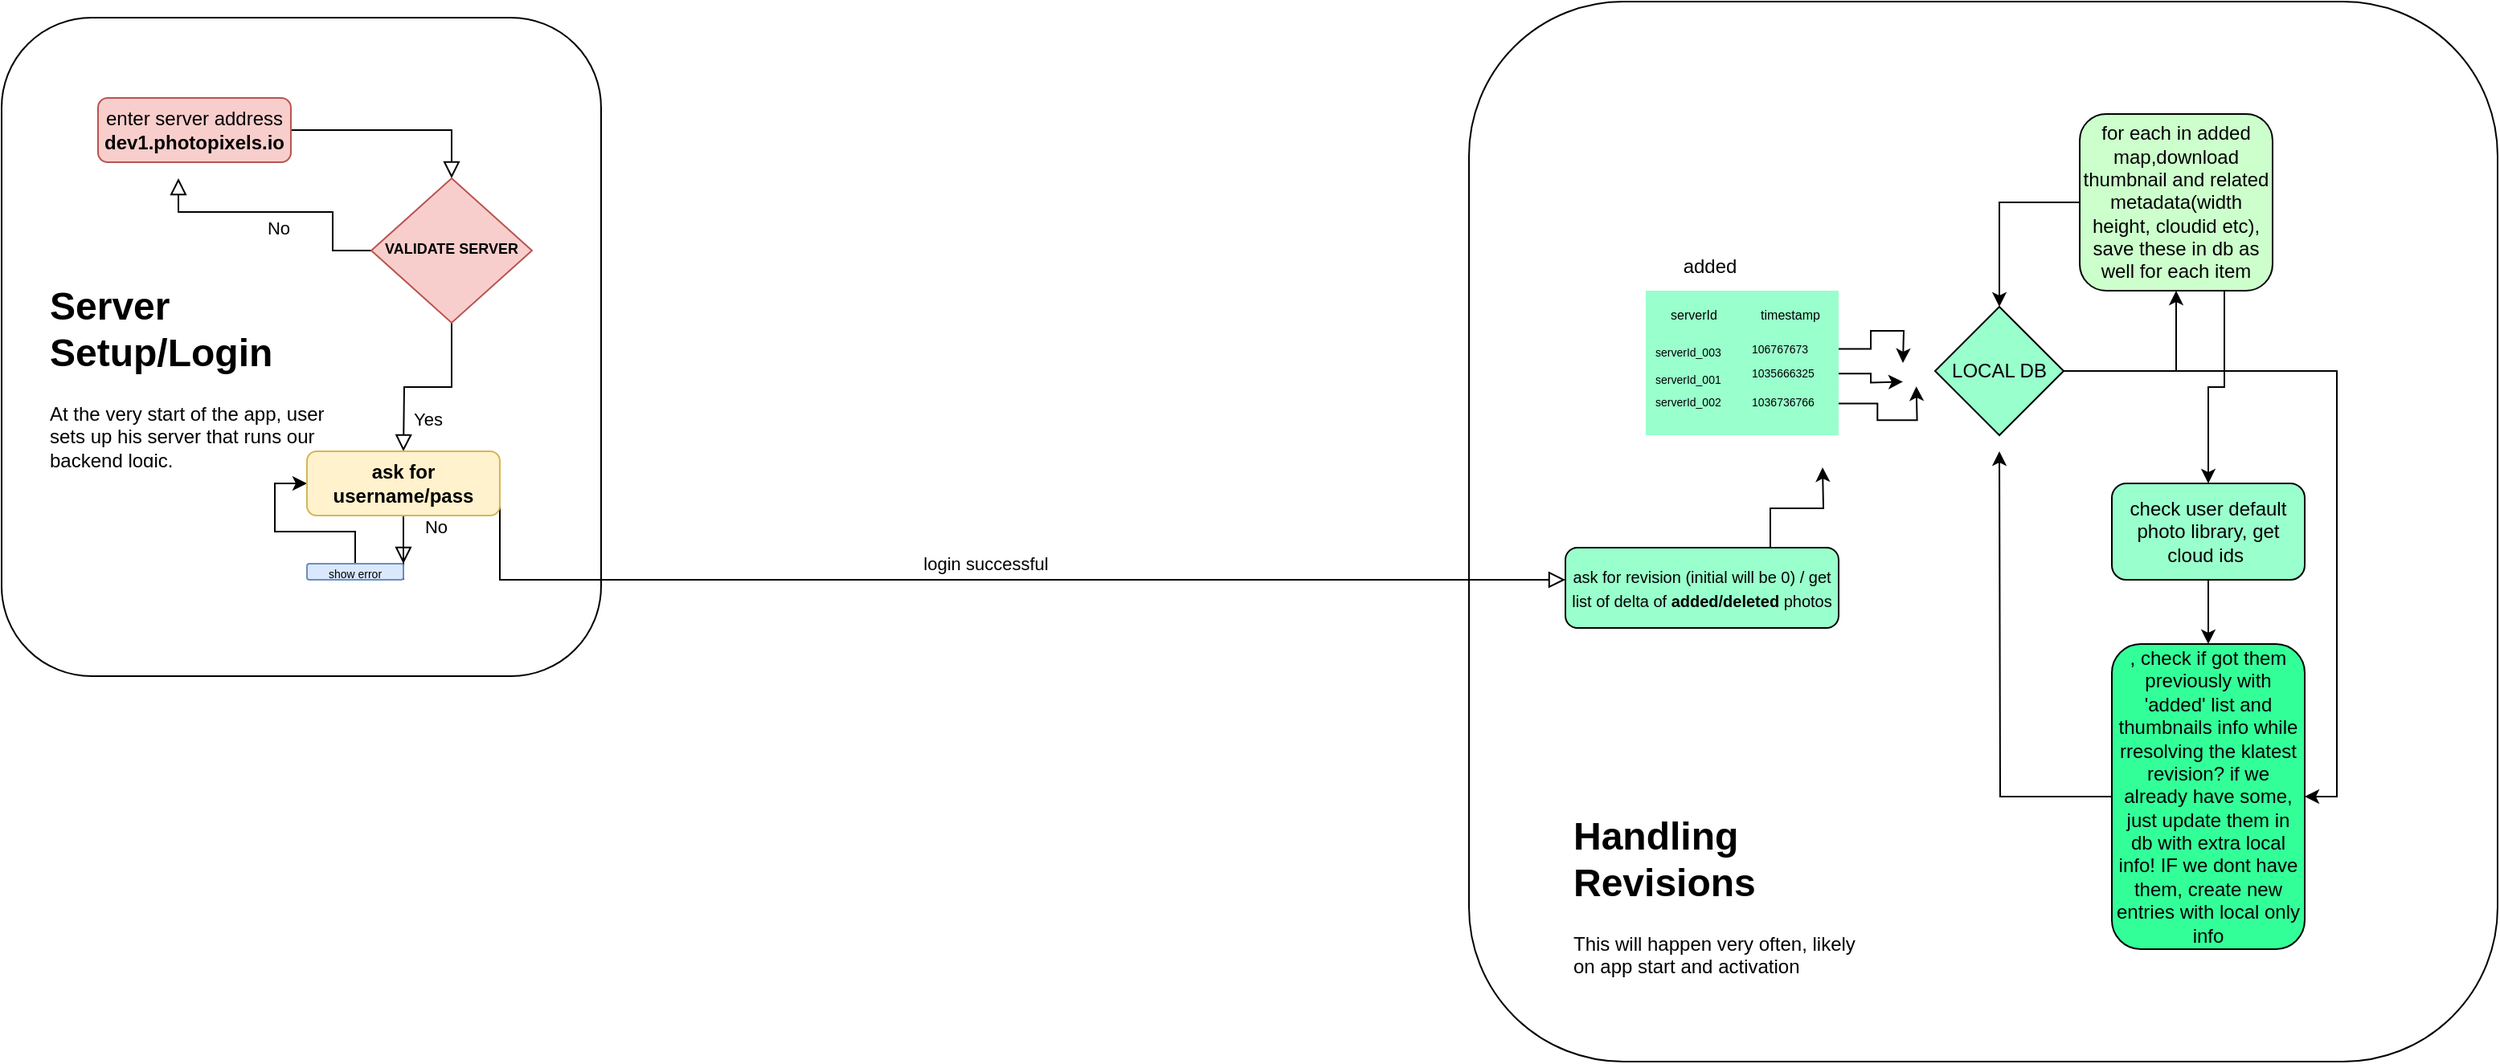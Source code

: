 <mxfile version="22.0.8" type="github">
  <diagram id="C5RBs43oDa-KdzZeNtuy" name="Page-1">
    <mxGraphModel dx="3212" dy="1318" grid="1" gridSize="10" guides="1" tooltips="1" connect="1" arrows="1" fold="1" page="1" pageScale="1" pageWidth="827" pageHeight="1169" math="0" shadow="0">
      <root>
        <mxCell id="WIyWlLk6GJQsqaUBKTNV-0" />
        <mxCell id="WIyWlLk6GJQsqaUBKTNV-1" parent="WIyWlLk6GJQsqaUBKTNV-0" />
        <mxCell id="DgIrEv0hFCFQkbHtoArC-39" value="" style="rounded=1;whiteSpace=wrap;html=1;" vertex="1" parent="WIyWlLk6GJQsqaUBKTNV-1">
          <mxGeometry x="-813" y="160" width="373" height="410" as="geometry" />
        </mxCell>
        <mxCell id="DgIrEv0hFCFQkbHtoArC-37" value="" style="rounded=1;whiteSpace=wrap;html=1;" vertex="1" parent="WIyWlLk6GJQsqaUBKTNV-1">
          <mxGeometry x="100" y="150" width="640" height="660" as="geometry" />
        </mxCell>
        <mxCell id="WIyWlLk6GJQsqaUBKTNV-2" value="" style="rounded=0;html=1;jettySize=auto;orthogonalLoop=1;fontSize=11;endArrow=block;endFill=0;endSize=8;strokeWidth=1;shadow=0;labelBackgroundColor=none;edgeStyle=orthogonalEdgeStyle;" parent="WIyWlLk6GJQsqaUBKTNV-1" source="WIyWlLk6GJQsqaUBKTNV-3" target="WIyWlLk6GJQsqaUBKTNV-6" edge="1">
          <mxGeometry relative="1" as="geometry" />
        </mxCell>
        <mxCell id="WIyWlLk6GJQsqaUBKTNV-3" value="enter server address&lt;br&gt;&lt;b&gt;dev1.photopixels.io&lt;/b&gt;" style="rounded=1;whiteSpace=wrap;html=1;fontSize=12;glass=0;strokeWidth=1;shadow=0;fillColor=#f8cecc;strokeColor=#b85450;" parent="WIyWlLk6GJQsqaUBKTNV-1" vertex="1">
          <mxGeometry x="-753" y="210" width="120" height="40" as="geometry" />
        </mxCell>
        <mxCell id="WIyWlLk6GJQsqaUBKTNV-4" value="Yes" style="rounded=0;html=1;jettySize=auto;orthogonalLoop=1;fontSize=11;endArrow=block;endFill=0;endSize=8;strokeWidth=1;shadow=0;labelBackgroundColor=none;edgeStyle=orthogonalEdgeStyle;" parent="WIyWlLk6GJQsqaUBKTNV-1" source="WIyWlLk6GJQsqaUBKTNV-6" edge="1">
          <mxGeometry y="20" relative="1" as="geometry">
            <mxPoint as="offset" />
            <mxPoint x="-563" y="430" as="targetPoint" />
          </mxGeometry>
        </mxCell>
        <mxCell id="WIyWlLk6GJQsqaUBKTNV-5" value="No" style="edgeStyle=orthogonalEdgeStyle;rounded=0;html=1;jettySize=auto;orthogonalLoop=1;fontSize=11;endArrow=block;endFill=0;endSize=8;strokeWidth=1;shadow=0;labelBackgroundColor=none;" parent="WIyWlLk6GJQsqaUBKTNV-1" source="WIyWlLk6GJQsqaUBKTNV-6" edge="1">
          <mxGeometry y="10" relative="1" as="geometry">
            <mxPoint as="offset" />
            <mxPoint x="-703" y="260" as="targetPoint" />
            <Array as="points">
              <mxPoint x="-607" y="305" />
              <mxPoint x="-607" y="281" />
            </Array>
          </mxGeometry>
        </mxCell>
        <mxCell id="WIyWlLk6GJQsqaUBKTNV-6" value="&lt;font size=&quot;1&quot; style=&quot;&quot;&gt;&lt;b style=&quot;font-size: 9px;&quot;&gt;VALIDATE SERVER&lt;/b&gt;&lt;/font&gt;" style="rhombus;whiteSpace=wrap;html=1;shadow=0;fontFamily=Helvetica;fontSize=12;align=center;strokeWidth=1;spacing=6;spacingTop=-4;fillColor=#f8cecc;strokeColor=#b85450;" parent="WIyWlLk6GJQsqaUBKTNV-1" vertex="1">
          <mxGeometry x="-583" y="260" width="100" height="90" as="geometry" />
        </mxCell>
        <mxCell id="WIyWlLk6GJQsqaUBKTNV-8" value="No" style="rounded=0;html=1;jettySize=auto;orthogonalLoop=1;fontSize=11;endArrow=block;endFill=0;endSize=8;strokeWidth=1;shadow=0;labelBackgroundColor=none;edgeStyle=orthogonalEdgeStyle;" parent="WIyWlLk6GJQsqaUBKTNV-1" target="WIyWlLk6GJQsqaUBKTNV-11" edge="1">
          <mxGeometry x="0.333" y="20" relative="1" as="geometry">
            <mxPoint as="offset" />
            <mxPoint x="-563" y="510" as="sourcePoint" />
            <Array as="points">
              <mxPoint x="-563" y="470" />
              <mxPoint x="-563" y="470" />
            </Array>
          </mxGeometry>
        </mxCell>
        <mxCell id="WIyWlLk6GJQsqaUBKTNV-9" value="login successful" style="edgeStyle=orthogonalEdgeStyle;rounded=0;html=1;jettySize=auto;orthogonalLoop=1;fontSize=11;endArrow=block;endFill=0;endSize=8;strokeWidth=1;shadow=0;labelBackgroundColor=none;exitX=1;exitY=0.5;exitDx=0;exitDy=0;" parent="WIyWlLk6GJQsqaUBKTNV-1" source="DgIrEv0hFCFQkbHtoArC-0" target="WIyWlLk6GJQsqaUBKTNV-12" edge="1">
          <mxGeometry y="10" relative="1" as="geometry">
            <mxPoint as="offset" />
            <mxPoint x="240" y="480" as="sourcePoint" />
            <Array as="points">
              <mxPoint x="250" y="510" />
              <mxPoint x="340" y="510" />
            </Array>
          </mxGeometry>
        </mxCell>
        <mxCell id="DgIrEv0hFCFQkbHtoArC-1" style="edgeStyle=orthogonalEdgeStyle;rounded=0;orthogonalLoop=1;jettySize=auto;html=1;entryX=0;entryY=0.5;entryDx=0;entryDy=0;" edge="1" parent="WIyWlLk6GJQsqaUBKTNV-1" source="WIyWlLk6GJQsqaUBKTNV-11" target="DgIrEv0hFCFQkbHtoArC-0">
          <mxGeometry relative="1" as="geometry" />
        </mxCell>
        <mxCell id="WIyWlLk6GJQsqaUBKTNV-11" value="&lt;font style=&quot;font-size: 7px;&quot;&gt;show error&lt;/font&gt;" style="rounded=1;whiteSpace=wrap;html=1;fontSize=12;glass=0;strokeWidth=1;shadow=0;fillColor=#dae8fc;strokeColor=#6c8ebf;" parent="WIyWlLk6GJQsqaUBKTNV-1" vertex="1">
          <mxGeometry x="-623" y="500" width="60" height="10" as="geometry" />
        </mxCell>
        <mxCell id="WIyWlLk6GJQsqaUBKTNV-12" value="&lt;font style=&quot;font-size: 10px;&quot;&gt;ask for revision (initial will be 0) / get list of delta of &lt;b&gt;added/deleted&lt;/b&gt; photos&lt;/font&gt;" style="rounded=1;whiteSpace=wrap;html=1;fontSize=12;glass=0;strokeWidth=1;shadow=0;fillColor=#99FFCC;" parent="WIyWlLk6GJQsqaUBKTNV-1" vertex="1">
          <mxGeometry x="160" y="490" width="170" height="50" as="geometry" />
        </mxCell>
        <mxCell id="DgIrEv0hFCFQkbHtoArC-0" value="ask for username/pass" style="rounded=1;whiteSpace=wrap;html=1;fontSize=12;glass=0;strokeWidth=1;shadow=0;fontStyle=1;fillColor=#fff2cc;strokeColor=#d6b656;" vertex="1" parent="WIyWlLk6GJQsqaUBKTNV-1">
          <mxGeometry x="-623" y="430" width="120" height="40" as="geometry" />
        </mxCell>
        <mxCell id="DgIrEv0hFCFQkbHtoArC-10" style="edgeStyle=orthogonalEdgeStyle;rounded=0;orthogonalLoop=1;jettySize=auto;html=1;exitX=0.75;exitY=0;exitDx=0;exitDy=0;" edge="1" parent="WIyWlLk6GJQsqaUBKTNV-1" source="WIyWlLk6GJQsqaUBKTNV-12">
          <mxGeometry relative="1" as="geometry">
            <mxPoint x="320" y="440" as="targetPoint" />
          </mxGeometry>
        </mxCell>
        <mxCell id="DgIrEv0hFCFQkbHtoArC-14" value="" style="group;fillColor=#99FFCC;" vertex="1" connectable="0" parent="WIyWlLk6GJQsqaUBKTNV-1">
          <mxGeometry x="210" y="330" width="120" height="90" as="geometry" />
        </mxCell>
        <mxCell id="DgIrEv0hFCFQkbHtoArC-2" value="serverId" style="swimlane;fontStyle=0;childLayout=stackLayout;horizontal=1;startSize=30;horizontalStack=0;resizeParent=1;resizeParentMax=0;resizeLast=0;collapsible=1;marginBottom=0;whiteSpace=wrap;html=1;fontSize=8;fillColor=#99FFCC;strokeColor=none;" vertex="1" parent="DgIrEv0hFCFQkbHtoArC-14">
          <mxGeometry width="60" height="79.484" as="geometry">
            <mxRectangle y="25" width="70" height="30" as="alternateBounds" />
          </mxGeometry>
        </mxCell>
        <mxCell id="DgIrEv0hFCFQkbHtoArC-5" value="serverId_003" style="text;strokeColor=none;fillColor=#99FFCC;align=left;verticalAlign=middle;spacingLeft=4;spacingRight=4;overflow=hidden;points=[[0,0.5],[1,0.5]];portConstraint=eastwest;rotatable=0;whiteSpace=wrap;html=1;fontSize=7;" vertex="1" parent="DgIrEv0hFCFQkbHtoArC-2">
          <mxGeometry y="30" width="60" height="18.556" as="geometry" />
        </mxCell>
        <mxCell id="DgIrEv0hFCFQkbHtoArC-13" value="" style="group;fillColor=#99FFCC;" vertex="1" connectable="0" parent="DgIrEv0hFCFQkbHtoArC-2">
          <mxGeometry y="48.556" width="60" height="30.927" as="geometry" />
        </mxCell>
        <mxCell id="DgIrEv0hFCFQkbHtoArC-3" value="serverId_001" style="text;strokeColor=none;fillColor=#99FFCC;align=left;verticalAlign=middle;spacingLeft=4;spacingRight=4;overflow=hidden;points=[[0,0.5],[1,0.5]];portConstraint=eastwest;rotatable=0;whiteSpace=wrap;html=1;fontSize=7;" vertex="1" parent="DgIrEv0hFCFQkbHtoArC-13">
          <mxGeometry width="60" height="12.371" as="geometry" />
        </mxCell>
        <mxCell id="DgIrEv0hFCFQkbHtoArC-4" value="serverId_002" style="text;strokeColor=none;fillColor=#99FFCC;align=left;verticalAlign=middle;spacingLeft=4;spacingRight=4;overflow=hidden;points=[[0,0.5],[1,0.5]];portConstraint=eastwest;rotatable=0;whiteSpace=wrap;html=1;fontSize=7;" vertex="1" parent="DgIrEv0hFCFQkbHtoArC-13">
          <mxGeometry y="12.371" width="60" height="18.556" as="geometry" />
        </mxCell>
        <mxCell id="DgIrEv0hFCFQkbHtoArC-6" value="timestamp" style="swimlane;fontStyle=0;childLayout=stackLayout;horizontal=1;startSize=30;horizontalStack=0;resizeParent=1;resizeParentMax=0;resizeLast=0;collapsible=1;marginBottom=0;whiteSpace=wrap;html=1;fontSize=8;fillColor=#99FFCC;strokeColor=none;" vertex="1" parent="DgIrEv0hFCFQkbHtoArC-14">
          <mxGeometry x="60" width="60" height="79.484" as="geometry" />
        </mxCell>
        <mxCell id="DgIrEv0hFCFQkbHtoArC-7" value="106767673&lt;br&gt;" style="text;strokeColor=none;fillColor=#99FFCC;align=left;verticalAlign=middle;spacingLeft=4;spacingRight=4;overflow=hidden;points=[[0,0.5],[1,0.5]];portConstraint=eastwest;rotatable=0;whiteSpace=wrap;html=1;fontSize=7;" vertex="1" parent="DgIrEv0hFCFQkbHtoArC-6">
          <mxGeometry y="30" width="60" height="12.371" as="geometry" />
        </mxCell>
        <mxCell id="DgIrEv0hFCFQkbHtoArC-8" value="1035666325" style="text;strokeColor=none;fillColor=#99FFCC;align=left;verticalAlign=middle;spacingLeft=4;spacingRight=4;overflow=hidden;points=[[0,0.5],[1,0.5]];portConstraint=eastwest;rotatable=0;whiteSpace=wrap;html=1;fontSize=7;" vertex="1" parent="DgIrEv0hFCFQkbHtoArC-6">
          <mxGeometry y="42.371" width="60" height="18.556" as="geometry" />
        </mxCell>
        <mxCell id="DgIrEv0hFCFQkbHtoArC-9" value="1036736766" style="text;strokeColor=none;fillColor=#99FFCC;align=left;verticalAlign=middle;spacingLeft=4;spacingRight=4;overflow=hidden;points=[[0,0.5],[1,0.5]];portConstraint=eastwest;rotatable=0;whiteSpace=wrap;html=1;fontSize=7;" vertex="1" parent="DgIrEv0hFCFQkbHtoArC-6">
          <mxGeometry y="60.927" width="60" height="18.556" as="geometry" />
        </mxCell>
        <mxCell id="DgIrEv0hFCFQkbHtoArC-17" style="edgeStyle=orthogonalEdgeStyle;rounded=0;orthogonalLoop=1;jettySize=auto;html=1;" edge="1" parent="WIyWlLk6GJQsqaUBKTNV-1" source="DgIrEv0hFCFQkbHtoArC-7">
          <mxGeometry relative="1" as="geometry">
            <mxPoint x="370" y="375" as="targetPoint" />
          </mxGeometry>
        </mxCell>
        <mxCell id="DgIrEv0hFCFQkbHtoArC-18" style="edgeStyle=orthogonalEdgeStyle;rounded=0;orthogonalLoop=1;jettySize=auto;html=1;exitX=1;exitY=0.5;exitDx=0;exitDy=0;entryX=0;entryY=0.667;entryDx=0;entryDy=0;entryPerimeter=0;" edge="1" parent="WIyWlLk6GJQsqaUBKTNV-1" source="DgIrEv0hFCFQkbHtoArC-8">
          <mxGeometry relative="1" as="geometry">
            <mxPoint x="370" y="386.69" as="targetPoint" />
          </mxGeometry>
        </mxCell>
        <mxCell id="DgIrEv0hFCFQkbHtoArC-19" style="edgeStyle=orthogonalEdgeStyle;rounded=0;orthogonalLoop=1;jettySize=auto;html=1;exitX=1;exitY=0.5;exitDx=0;exitDy=0;entryX=0;entryY=0.75;entryDx=0;entryDy=0;" edge="1" parent="WIyWlLk6GJQsqaUBKTNV-1" source="DgIrEv0hFCFQkbHtoArC-9">
          <mxGeometry relative="1" as="geometry">
            <mxPoint x="378.333" y="389.583" as="targetPoint" />
          </mxGeometry>
        </mxCell>
        <mxCell id="DgIrEv0hFCFQkbHtoArC-23" style="edgeStyle=orthogonalEdgeStyle;rounded=0;orthogonalLoop=1;jettySize=auto;html=1;" edge="1" parent="WIyWlLk6GJQsqaUBKTNV-1" source="DgIrEv0hFCFQkbHtoArC-20" target="DgIrEv0hFCFQkbHtoArC-22">
          <mxGeometry relative="1" as="geometry" />
        </mxCell>
        <mxCell id="DgIrEv0hFCFQkbHtoArC-33" style="edgeStyle=orthogonalEdgeStyle;rounded=0;orthogonalLoop=1;jettySize=auto;html=1;entryX=1;entryY=0.5;entryDx=0;entryDy=0;" edge="1" parent="WIyWlLk6GJQsqaUBKTNV-1" source="DgIrEv0hFCFQkbHtoArC-20" target="DgIrEv0hFCFQkbHtoArC-30">
          <mxGeometry relative="1" as="geometry" />
        </mxCell>
        <mxCell id="DgIrEv0hFCFQkbHtoArC-20" value="LOCAL DB" style="rhombus;whiteSpace=wrap;html=1;fillColor=#99FFCC;" vertex="1" parent="WIyWlLk6GJQsqaUBKTNV-1">
          <mxGeometry x="390" y="340" width="80" height="80" as="geometry" />
        </mxCell>
        <mxCell id="DgIrEv0hFCFQkbHtoArC-26" style="edgeStyle=orthogonalEdgeStyle;rounded=0;orthogonalLoop=1;jettySize=auto;html=1;entryX=0.5;entryY=0;entryDx=0;entryDy=0;" edge="1" parent="WIyWlLk6GJQsqaUBKTNV-1" source="DgIrEv0hFCFQkbHtoArC-22" target="DgIrEv0hFCFQkbHtoArC-20">
          <mxGeometry relative="1" as="geometry" />
        </mxCell>
        <mxCell id="DgIrEv0hFCFQkbHtoArC-32" style="edgeStyle=orthogonalEdgeStyle;rounded=0;orthogonalLoop=1;jettySize=auto;html=1;exitX=0.75;exitY=1;exitDx=0;exitDy=0;entryX=0.5;entryY=0;entryDx=0;entryDy=0;" edge="1" parent="WIyWlLk6GJQsqaUBKTNV-1" source="DgIrEv0hFCFQkbHtoArC-22" target="DgIrEv0hFCFQkbHtoArC-31">
          <mxGeometry relative="1" as="geometry" />
        </mxCell>
        <mxCell id="DgIrEv0hFCFQkbHtoArC-22" value="for each in added map,download thumbnail and related metadata(width height, cloudid etc), save these in db as well for each item" style="rounded=1;whiteSpace=wrap;html=1;fillColor=#CCFFCC;" vertex="1" parent="WIyWlLk6GJQsqaUBKTNV-1">
          <mxGeometry x="480" y="220" width="120" height="110" as="geometry" />
        </mxCell>
        <mxCell id="DgIrEv0hFCFQkbHtoArC-35" style="edgeStyle=orthogonalEdgeStyle;rounded=0;orthogonalLoop=1;jettySize=auto;html=1;" edge="1" parent="WIyWlLk6GJQsqaUBKTNV-1" source="DgIrEv0hFCFQkbHtoArC-30">
          <mxGeometry relative="1" as="geometry">
            <mxPoint x="430" y="430" as="targetPoint" />
          </mxGeometry>
        </mxCell>
        <mxCell id="DgIrEv0hFCFQkbHtoArC-30" value=", check if got them previously with &#39;added&#39; list and thumbnails info while rresolving the klatest revision? if we already have some, just update them in db with extra local info! IF we dont have them, create new entries with local only info" style="rounded=1;whiteSpace=wrap;html=1;fillColor=#33FF99;" vertex="1" parent="WIyWlLk6GJQsqaUBKTNV-1">
          <mxGeometry x="500" y="550" width="120" height="190" as="geometry" />
        </mxCell>
        <mxCell id="DgIrEv0hFCFQkbHtoArC-34" style="edgeStyle=orthogonalEdgeStyle;rounded=0;orthogonalLoop=1;jettySize=auto;html=1;entryX=0.5;entryY=0;entryDx=0;entryDy=0;" edge="1" parent="WIyWlLk6GJQsqaUBKTNV-1" source="DgIrEv0hFCFQkbHtoArC-31" target="DgIrEv0hFCFQkbHtoArC-30">
          <mxGeometry relative="1" as="geometry" />
        </mxCell>
        <mxCell id="DgIrEv0hFCFQkbHtoArC-31" value="check user default photo library, get cloud ids&amp;nbsp;" style="rounded=1;whiteSpace=wrap;html=1;fillColor=#99FFCC;" vertex="1" parent="WIyWlLk6GJQsqaUBKTNV-1">
          <mxGeometry x="500" y="450" width="120" height="60" as="geometry" />
        </mxCell>
        <mxCell id="DgIrEv0hFCFQkbHtoArC-36" value="added" style="text;html=1;strokeColor=none;fillColor=none;align=center;verticalAlign=middle;whiteSpace=wrap;rounded=0;" vertex="1" parent="WIyWlLk6GJQsqaUBKTNV-1">
          <mxGeometry x="200" y="300" width="100" height="30" as="geometry" />
        </mxCell>
        <mxCell id="DgIrEv0hFCFQkbHtoArC-38" value="&lt;h1&gt;Handling Revisions&lt;/h1&gt;&lt;p&gt;This will happen very often, likely on app start and activation&lt;/p&gt;" style="text;html=1;strokeColor=none;fillColor=none;spacing=5;spacingTop=-20;whiteSpace=wrap;overflow=hidden;rounded=0;" vertex="1" parent="WIyWlLk6GJQsqaUBKTNV-1">
          <mxGeometry x="160" y="650" width="190" height="120" as="geometry" />
        </mxCell>
        <mxCell id="DgIrEv0hFCFQkbHtoArC-40" value="&lt;h1&gt;Server Setup/Login&lt;/h1&gt;&lt;p&gt;At the very start of the app, user sets up his server that runs our backend logic.&lt;/p&gt;" style="text;html=1;strokeColor=none;fillColor=none;spacing=5;spacingTop=-20;whiteSpace=wrap;overflow=hidden;rounded=0;" vertex="1" parent="WIyWlLk6GJQsqaUBKTNV-1">
          <mxGeometry x="-788" y="320" width="190" height="120" as="geometry" />
        </mxCell>
      </root>
    </mxGraphModel>
  </diagram>
</mxfile>
